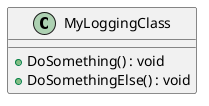 @startuml
class MyLoggingClass {
    + DoSomething() : void
    + DoSomethingElse() : void
}
@enduml
